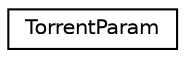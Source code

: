 digraph "Иерархия классов. Графический вид."
{
  edge [fontname="Helvetica",fontsize="10",labelfontname="Helvetica",labelfontsize="10"];
  node [fontname="Helvetica",fontsize="10",shape=record];
  rankdir="LR";
  Node0 [label="TorrentParam",height=0.2,width=0.4,color="black", fillcolor="white", style="filled",URL="$class_torrent_param.html"];
}
